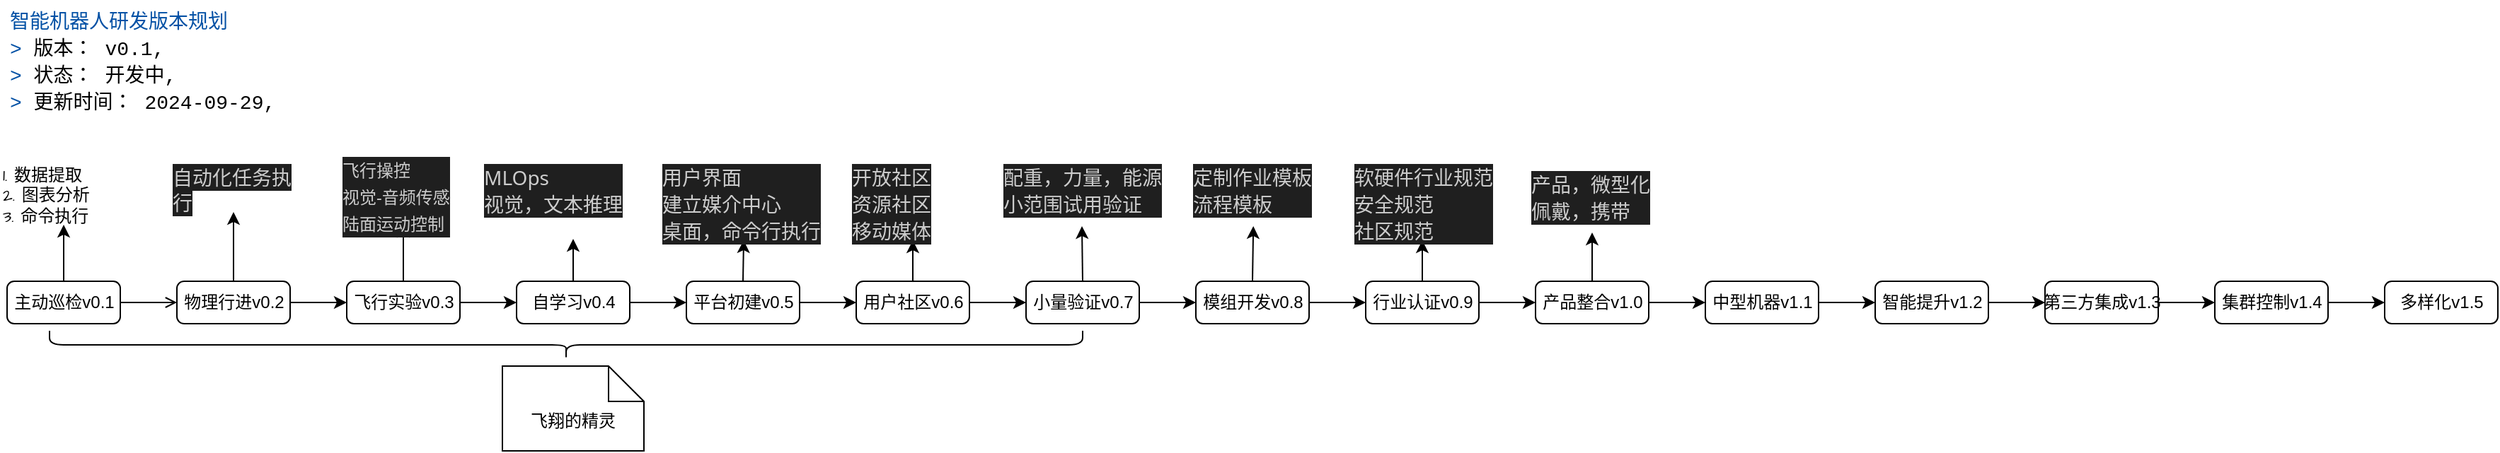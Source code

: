 <mxfile>
    <diagram id="8GXUK6UnKcaxdY2t-Lt6" name="Page-1">
        <mxGraphModel dx="1504" dy="593" grid="1" gridSize="10" guides="1" tooltips="1" connect="1" arrows="0" fold="1" page="1" pageScale="1" pageWidth="850" pageHeight="1100" math="0" shadow="0">
            <root>
                <mxCell id="0"/>
                <mxCell id="1" parent="0"/>
                <mxCell id="53" value="" style="edgeStyle=none;hachureGap=4;html=1;fontFamily=Architects Daughter;fontSource=https%3A%2F%2Ffonts.googleapis.com%2Fcss%3Ffamily%3DArchitects%2BDaughter;fontSize=16;" edge="1" parent="1" source="15" target="52">
                    <mxGeometry relative="1" as="geometry"/>
                </mxCell>
                <mxCell id="15" value="主动巡检v0.1" style="html=1;rounded=1;absoluteArcSize=1;arcSize=10;" parent="1" vertex="1">
                    <mxGeometry x="40" y="209" width="80" height="30" as="geometry"/>
                </mxCell>
                <mxCell id="16" value="" style="endArrow=open;html=1;rounded=0;align=center;verticalAlign=top;endFill=0;labelBackgroundColor=none;endSize=6;entryX=0;entryY=0.5;entryDx=0;entryDy=0;" parent="1" source="15" target="19" edge="1">
                    <mxGeometry relative="1" as="geometry">
                        <mxPoint x="160" y="224" as="targetPoint"/>
                    </mxGeometry>
                </mxCell>
                <mxCell id="22" value="" style="edgeStyle=none;html=1;" parent="1" source="19" target="21" edge="1">
                    <mxGeometry relative="1" as="geometry"/>
                </mxCell>
                <mxCell id="19" value="物理行进v0.2" style="html=1;rounded=1;absoluteArcSize=1;arcSize=10;" parent="1" vertex="1">
                    <mxGeometry x="160" y="209" width="80" height="30" as="geometry"/>
                </mxCell>
                <mxCell id="24" value="" style="edgeStyle=none;html=1;" parent="1" source="21" target="23" edge="1">
                    <mxGeometry relative="1" as="geometry"/>
                </mxCell>
                <mxCell id="67" style="edgeStyle=none;sketch=0;hachureGap=4;jiggle=2;curveFitting=1;html=1;exitX=0.5;exitY=0;exitDx=0;exitDy=0;entryX=0.5;entryY=1;entryDx=0;entryDy=0;fontFamily=Architects Daughter;fontSource=https%3A%2F%2Ffonts.googleapis.com%2Fcss%3Ffamily%3DArchitects%2BDaughter;fontSize=12;" edge="1" parent="1" source="21" target="57">
                    <mxGeometry relative="1" as="geometry"/>
                </mxCell>
                <mxCell id="21" value="飞行实验v0.3" style="html=1;rounded=1;absoluteArcSize=1;arcSize=10;" parent="1" vertex="1">
                    <mxGeometry x="280" y="209" width="80" height="30" as="geometry"/>
                </mxCell>
                <mxCell id="26" value="" style="edgeStyle=none;html=1;" parent="1" source="23" target="25" edge="1">
                    <mxGeometry relative="1" as="geometry"/>
                </mxCell>
                <mxCell id="68" style="edgeStyle=none;sketch=0;hachureGap=4;jiggle=2;curveFitting=1;html=1;exitX=0.5;exitY=0;exitDx=0;exitDy=0;entryX=0.5;entryY=1;entryDx=0;entryDy=0;fontFamily=Architects Daughter;fontSource=https%3A%2F%2Ffonts.googleapis.com%2Fcss%3Ffamily%3DArchitects%2BDaughter;fontSize=12;" edge="1" parent="1" source="23" target="58">
                    <mxGeometry relative="1" as="geometry"/>
                </mxCell>
                <mxCell id="23" value="自学习v0.4" style="html=1;rounded=1;absoluteArcSize=1;arcSize=10;fillColor=none;" parent="1" vertex="1">
                    <mxGeometry x="400" y="209" width="80" height="30" as="geometry"/>
                </mxCell>
                <mxCell id="28" value="" style="edgeStyle=none;html=1;" parent="1" source="25" target="27" edge="1">
                    <mxGeometry relative="1" as="geometry"/>
                </mxCell>
                <mxCell id="69" style="edgeStyle=none;sketch=0;hachureGap=4;jiggle=2;curveFitting=1;html=1;exitX=0.5;exitY=0;exitDx=0;exitDy=0;fontFamily=Architects Daughter;fontSource=https%3A%2F%2Ffonts.googleapis.com%2Fcss%3Ffamily%3DArchitects%2BDaughter;fontSize=12;" edge="1" parent="1" source="25" target="59">
                    <mxGeometry relative="1" as="geometry"/>
                </mxCell>
                <mxCell id="25" value="平台初建v0.5" style="html=1;rounded=1;absoluteArcSize=1;arcSize=10;fillColor=none;" parent="1" vertex="1">
                    <mxGeometry x="520" y="209" width="80" height="30" as="geometry"/>
                </mxCell>
                <mxCell id="30" value="" style="edgeStyle=none;html=1;" parent="1" source="27" target="29" edge="1">
                    <mxGeometry relative="1" as="geometry"/>
                </mxCell>
                <mxCell id="70" style="edgeStyle=none;sketch=0;hachureGap=4;jiggle=2;curveFitting=1;html=1;exitX=0.5;exitY=0;exitDx=0;exitDy=0;fontFamily=Architects Daughter;fontSource=https%3A%2F%2Ffonts.googleapis.com%2Fcss%3Ffamily%3DArchitects%2BDaughter;fontSize=12;" edge="1" parent="1" source="27" target="60">
                    <mxGeometry relative="1" as="geometry"/>
                </mxCell>
                <mxCell id="27" value="用户社区v0.6" style="html=1;rounded=1;absoluteArcSize=1;arcSize=10;fillColor=none;" parent="1" vertex="1">
                    <mxGeometry x="640" y="209" width="80" height="30" as="geometry"/>
                </mxCell>
                <mxCell id="32" value="" style="edgeStyle=none;html=1;" parent="1" source="29" target="31" edge="1">
                    <mxGeometry relative="1" as="geometry"/>
                </mxCell>
                <mxCell id="71" style="edgeStyle=none;sketch=0;hachureGap=4;jiggle=2;curveFitting=1;html=1;exitX=0.5;exitY=0;exitDx=0;exitDy=0;entryX=0.5;entryY=1;entryDx=0;entryDy=0;fontFamily=Architects Daughter;fontSource=https%3A%2F%2Ffonts.googleapis.com%2Fcss%3Ffamily%3DArchitects%2BDaughter;fontSize=12;" edge="1" parent="1" source="29" target="61">
                    <mxGeometry relative="1" as="geometry"/>
                </mxCell>
                <mxCell id="29" value="小量验证v0.7" style="html=1;rounded=1;absoluteArcSize=1;arcSize=10;fillColor=none;" parent="1" vertex="1">
                    <mxGeometry x="760" y="209" width="80" height="30" as="geometry"/>
                </mxCell>
                <mxCell id="34" value="" style="edgeStyle=none;html=1;" parent="1" source="31" target="33" edge="1">
                    <mxGeometry relative="1" as="geometry"/>
                </mxCell>
                <mxCell id="72" style="edgeStyle=none;sketch=0;hachureGap=4;jiggle=2;curveFitting=1;html=1;exitX=0.5;exitY=0;exitDx=0;exitDy=0;fontFamily=Architects Daughter;fontSource=https%3A%2F%2Ffonts.googleapis.com%2Fcss%3Ffamily%3DArchitects%2BDaughter;fontSize=12;" edge="1" parent="1" target="62">
                    <mxGeometry relative="1" as="geometry">
                        <mxPoint x="920" y="209" as="sourcePoint"/>
                        <mxPoint x="925" y="170" as="targetPoint"/>
                    </mxGeometry>
                </mxCell>
                <mxCell id="31" value="模组开发v0.8" style="html=1;rounded=1;absoluteArcSize=1;arcSize=10;fillColor=none;" parent="1" vertex="1">
                    <mxGeometry x="880" y="209" width="80" height="30" as="geometry"/>
                </mxCell>
                <mxCell id="36" value="" style="edgeStyle=none;html=1;" parent="1" source="33" target="35" edge="1">
                    <mxGeometry relative="1" as="geometry"/>
                </mxCell>
                <mxCell id="73" style="edgeStyle=none;sketch=0;hachureGap=4;jiggle=2;curveFitting=1;html=1;exitX=0.5;exitY=0;exitDx=0;exitDy=0;entryX=0.5;entryY=1;entryDx=0;entryDy=0;fontFamily=Architects Daughter;fontSource=https%3A%2F%2Ffonts.googleapis.com%2Fcss%3Ffamily%3DArchitects%2BDaughter;fontSize=12;" edge="1" parent="1" source="33" target="63">
                    <mxGeometry relative="1" as="geometry"/>
                </mxCell>
                <mxCell id="33" value="行业认证v0.9" style="html=1;rounded=1;absoluteArcSize=1;arcSize=10;fillColor=none;" parent="1" vertex="1">
                    <mxGeometry x="1000" y="209" width="80" height="30" as="geometry"/>
                </mxCell>
                <mxCell id="40" value="" style="edgeStyle=none;html=1;" parent="1" source="35" target="39" edge="1">
                    <mxGeometry relative="1" as="geometry"/>
                </mxCell>
                <mxCell id="74" style="edgeStyle=none;sketch=0;hachureGap=4;jiggle=2;curveFitting=1;html=1;exitX=0.5;exitY=0;exitDx=0;exitDy=0;entryX=0.5;entryY=1;entryDx=0;entryDy=0;fontFamily=Architects Daughter;fontSource=https%3A%2F%2Ffonts.googleapis.com%2Fcss%3Ffamily%3DArchitects%2BDaughter;fontSize=12;" edge="1" parent="1" source="35" target="65">
                    <mxGeometry relative="1" as="geometry"/>
                </mxCell>
                <mxCell id="35" value="产品整合v1.0" style="html=1;rounded=1;absoluteArcSize=1;arcSize=10;fillColor=none;" parent="1" vertex="1">
                    <mxGeometry x="1120" y="209" width="80" height="30" as="geometry"/>
                </mxCell>
                <mxCell id="37" value="飞翔的精灵" style="shape=note2;boundedLbl=1;whiteSpace=wrap;html=1;size=25;verticalAlign=top;align=center;" parent="1" vertex="1">
                    <mxGeometry x="390" y="269" width="100" height="60" as="geometry"/>
                </mxCell>
                <mxCell id="38" value="" style="shape=curlyBracket;whiteSpace=wrap;html=1;rounded=1;flipH=1;labelPosition=right;verticalLabelPosition=middle;align=left;verticalAlign=middle;rotation=90;" parent="1" vertex="1">
                    <mxGeometry x="425" y="-111" width="20" height="730" as="geometry"/>
                </mxCell>
                <mxCell id="42" value="" style="edgeStyle=none;html=1;" parent="1" source="39" target="41" edge="1">
                    <mxGeometry relative="1" as="geometry"/>
                </mxCell>
                <mxCell id="39" value="中型机器v1.1" style="html=1;rounded=1;absoluteArcSize=1;arcSize=10;fillColor=none;" parent="1" vertex="1">
                    <mxGeometry x="1240" y="209" width="80" height="30" as="geometry"/>
                </mxCell>
                <mxCell id="44" value="" style="edgeStyle=none;html=1;" parent="1" source="41" target="43" edge="1">
                    <mxGeometry relative="1" as="geometry"/>
                </mxCell>
                <mxCell id="41" value="智能提升v1.2" style="html=1;rounded=1;absoluteArcSize=1;arcSize=10;fillColor=none;" parent="1" vertex="1">
                    <mxGeometry x="1360" y="209" width="80" height="30" as="geometry"/>
                </mxCell>
                <mxCell id="46" value="" style="edgeStyle=none;html=1;" parent="1" source="43" target="45" edge="1">
                    <mxGeometry relative="1" as="geometry"/>
                </mxCell>
                <mxCell id="43" value="第三方集成v1.3" style="html=1;rounded=1;absoluteArcSize=1;arcSize=10;fillColor=none;" parent="1" vertex="1">
                    <mxGeometry x="1480" y="209" width="80" height="30" as="geometry"/>
                </mxCell>
                <mxCell id="48" value="" style="edgeStyle=none;html=1;" parent="1" source="45" target="47" edge="1">
                    <mxGeometry relative="1" as="geometry"/>
                </mxCell>
                <mxCell id="45" value="集群控制v1.4" style="html=1;rounded=1;absoluteArcSize=1;arcSize=10;fillColor=none;" parent="1" vertex="1">
                    <mxGeometry x="1600" y="209" width="80" height="30" as="geometry"/>
                </mxCell>
                <mxCell id="47" value="多样化v1.5" style="html=1;rounded=1;absoluteArcSize=1;arcSize=10;fillColor=none;" parent="1" vertex="1">
                    <mxGeometry x="1720" y="209" width="80" height="30" as="geometry"/>
                </mxCell>
                <mxCell id="49" value="&lt;div style=&quot;color: rgb(0, 0, 0); background-color: rgb(255, 255, 255); font-family: inconsolata, Consolas, Consolas, &amp;quot;Courier New&amp;quot;, monospace; font-weight: normal; font-size: 14px; line-height: 19px;&quot;&gt;&lt;div&gt;&lt;span style=&quot;color: #0451a5;&quot;&gt;智能机器人研发版本规划&lt;/span&gt;&lt;/div&gt;&lt;div&gt;&lt;span style=&quot;color: #0451a5;&quot;&gt;&amp;gt;&lt;/span&gt;&lt;span style=&quot;color: #000000;&quot;&gt; 版本： v0.1,&lt;/span&gt;&lt;/div&gt;&lt;div&gt;&lt;span style=&quot;color: #0451a5;&quot;&gt;&amp;gt;&lt;/span&gt;&lt;span style=&quot;color: #000000;&quot;&gt; 状态： 开发中,&lt;/span&gt;&lt;/div&gt;&lt;div&gt;&lt;span style=&quot;color: #0451a5;&quot;&gt;&amp;gt;&lt;/span&gt;&lt;span style=&quot;color: #000000;&quot;&gt; 更新时间： 2024-09-29,&lt;/span&gt;&lt;/div&gt;&lt;/div&gt;" style="text;whiteSpace=wrap;html=1;fontSize=20;fontFamily=Architects Daughter;" parent="1" vertex="1">
                    <mxGeometry x="40" y="10" width="210" height="80" as="geometry"/>
                </mxCell>
                <mxCell id="52" value="&lt;div style=&quot;font-size: 12px;&quot;&gt;&lt;span style=&quot;background-color: initial;&quot;&gt;&lt;font style=&quot;font-size: 12px;&quot;&gt;1.&amp;nbsp;数据提取&lt;/font&gt;&lt;/span&gt;&lt;/div&gt;&lt;div style=&quot;font-size: 12px;&quot;&gt;&lt;span style=&quot;background-color: initial;&quot;&gt;&lt;font style=&quot;font-size: 12px;&quot;&gt;2.&amp;nbsp;图表分析&lt;/font&gt;&lt;/span&gt;&lt;/div&gt;&lt;div style=&quot;font-size: 12px;&quot;&gt;&lt;span style=&quot;background-color: initial;&quot;&gt;&lt;font style=&quot;font-size: 12px;&quot;&gt;3.&amp;nbsp;命令执行&lt;/font&gt;&lt;/span&gt;&lt;/div&gt;" style="whiteSpace=wrap;html=1;rounded=1;arcSize=10;hachureGap=4;fontFamily=Architects Daughter;fontSource=https%3A%2F%2Ffonts.googleapis.com%2Fcss%3Ffamily%3DArchitects%2BDaughter;fontSize=20;fillColor=default;strokeColor=none;align=left;" vertex="1" parent="1">
                    <mxGeometry x="35" y="129" width="90" height="40" as="geometry"/>
                </mxCell>
                <mxCell id="56" value="&lt;div style=&quot;font-size: 12px;&quot;&gt;&lt;span style=&quot;background-color: rgb(31, 31, 31); color: rgb(204, 204, 204); font-family: inconsolata, Consolas, &amp;quot;Segoe UI&amp;quot;, Consolas, &amp;quot;Courier New&amp;quot;, monospace; font-size: 14px;&quot;&gt;自动化任务执行&lt;/span&gt;&lt;/div&gt;" style="whiteSpace=wrap;html=1;rounded=1;arcSize=10;hachureGap=4;fontFamily=Architects Daughter;fontSource=https%3A%2F%2Ffonts.googleapis.com%2Fcss%3Ffamily%3DArchitects%2BDaughter;fontSize=20;fillColor=default;strokeColor=none;align=left;" vertex="1" parent="1">
                    <mxGeometry x="155" y="124.5" width="90" height="40" as="geometry"/>
                </mxCell>
                <mxCell id="57" value="&lt;div style=&quot;font-size: 12px;&quot;&gt;&lt;div style=&quot;color: rgb(204, 204, 204); background-color: rgb(31, 31, 31); font-family: inconsolata, Consolas, &amp;quot;Segoe UI&amp;quot;, Consolas, &amp;quot;Courier New&amp;quot;, monospace; line-height: 19px;&quot;&gt;&lt;div&gt;飞行操控&lt;/div&gt;&lt;div&gt;视觉-音频传感&lt;/div&gt;&lt;div&gt;&lt;div style=&quot;line-height: 19px;&quot;&gt;陆面运动控制&lt;/div&gt;&lt;/div&gt;&lt;/div&gt;&lt;/div&gt;" style="whiteSpace=wrap;html=1;rounded=1;arcSize=10;hachureGap=4;fontFamily=Architects Daughter;fontSource=https%3A%2F%2Ffonts.googleapis.com%2Fcss%3Ffamily%3DArchitects%2BDaughter;fontSize=20;fillColor=default;strokeColor=none;align=left;" vertex="1" parent="1">
                    <mxGeometry x="275" y="129" width="90" height="40" as="geometry"/>
                </mxCell>
                <mxCell id="58" value="&lt;div style=&quot;color: rgb(204, 204, 204); background-color: rgb(31, 31, 31); font-family: inconsolata, Consolas, &amp;quot;Segoe UI&amp;quot;, Consolas, &amp;quot;Courier New&amp;quot;, monospace; font-weight: normal; font-size: 14px; line-height: 19px;&quot;&gt;&lt;div&gt;&lt;span style=&quot;color: #cccccc;&quot;&gt;MLOps&lt;/span&gt;&lt;/div&gt;&lt;div&gt;&lt;span style=&quot;color: #cccccc;&quot;&gt;视觉，文本推理&lt;/span&gt;&lt;/div&gt;&lt;/div&gt;" style="text;whiteSpace=wrap;html=1;fontSize=12;fontFamily=Architects Daughter;" vertex="1" parent="1">
                    <mxGeometry x="375" y="119" width="130" height="60" as="geometry"/>
                </mxCell>
                <mxCell id="59" value="&lt;div style=&quot;color: rgb(204, 204, 204); background-color: rgb(31, 31, 31); font-family: inconsolata, Consolas, &amp;quot;Segoe UI&amp;quot;, Consolas, &amp;quot;Courier New&amp;quot;, monospace; font-weight: normal; font-size: 14px; line-height: 19px;&quot;&gt;&lt;div&gt;&lt;span style=&quot;color: #cccccc;&quot;&gt;用户界面&lt;/span&gt;&lt;/div&gt;&lt;div&gt;&lt;span style=&quot;color: #cccccc;&quot;&gt;建立媒介中心&lt;/span&gt;&lt;/div&gt;&lt;div&gt;&lt;span style=&quot;color: #cccccc;&quot;&gt;桌面，命令行执行&lt;/span&gt;&lt;/div&gt;&lt;/div&gt;" style="text;whiteSpace=wrap;html=1;fontSize=12;fontFamily=Architects Daughter;" vertex="1" parent="1">
                    <mxGeometry x="501" y="119" width="120" height="61" as="geometry"/>
                </mxCell>
                <mxCell id="60" value="&lt;div style=&quot;color: rgb(204, 204, 204); background-color: rgb(31, 31, 31); font-family: inconsolata, Consolas, &amp;quot;Segoe UI&amp;quot;, Consolas, &amp;quot;Courier New&amp;quot;, monospace; font-weight: normal; font-size: 14px; line-height: 19px;&quot;&gt;&lt;div&gt;&lt;span style=&quot;color: #cccccc;&quot;&gt;开放社区&lt;/span&gt;&lt;/div&gt;&lt;div&gt;&lt;div style=&quot;line-height: 19px;&quot;&gt;资源社区&lt;/div&gt;&lt;/div&gt;&lt;div style=&quot;line-height: 19px;&quot;&gt;移动媒体&lt;/div&gt;&lt;/div&gt;" style="text;whiteSpace=wrap;html=1;fontSize=12;fontFamily=Architects Daughter;" vertex="1" parent="1">
                    <mxGeometry x="635" y="119" width="90" height="61" as="geometry"/>
                </mxCell>
                <mxCell id="61" value="&lt;div style=&quot;color: rgb(204, 204, 204); background-color: rgb(31, 31, 31); font-family: inconsolata, Consolas, &amp;quot;Segoe UI&amp;quot;, Consolas, &amp;quot;Courier New&amp;quot;, monospace; font-weight: normal; font-size: 14px; line-height: 19px;&quot;&gt;&lt;div&gt;&lt;span style=&quot;color: #cccccc;&quot;&gt;配重，力量，&lt;/span&gt;能源&lt;/div&gt;&lt;div&gt;&lt;span style=&quot;color: #cccccc;&quot;&gt;小范围试用验证&lt;/span&gt;&lt;/div&gt;&lt;/div&gt;" style="text;whiteSpace=wrap;html=1;fontSize=12;fontFamily=Architects Daughter;" vertex="1" parent="1">
                    <mxGeometry x="742" y="119" width="115" height="51" as="geometry"/>
                </mxCell>
                <mxCell id="62" value="&lt;div style=&quot;color: rgb(204, 204, 204); background-color: rgb(31, 31, 31); font-family: inconsolata, Consolas, &amp;quot;Segoe UI&amp;quot;, Consolas, &amp;quot;Courier New&amp;quot;, monospace; font-weight: normal; font-size: 14px; line-height: 19px;&quot;&gt;&lt;div&gt;&lt;span style=&quot;color: #cccccc;&quot;&gt;定制作业模板&lt;/span&gt;&lt;/div&gt;&lt;div&gt;&lt;span style=&quot;color: #cccccc;&quot;&gt;流程模板&lt;/span&gt;&lt;/div&gt;&lt;/div&gt;" style="text;whiteSpace=wrap;html=1;fontSize=12;fontFamily=Architects Daughter;" vertex="1" parent="1">
                    <mxGeometry x="876" y="119" width="90" height="51" as="geometry"/>
                </mxCell>
                <mxCell id="63" value="&lt;div style=&quot;color: rgb(204, 204, 204); background-color: rgb(31, 31, 31); font-family: inconsolata, Consolas, &amp;quot;Segoe UI&amp;quot;, Consolas, &amp;quot;Courier New&amp;quot;, monospace; font-weight: normal; font-size: 14px; line-height: 19px;&quot;&gt;&lt;div&gt;&lt;span style=&quot;color: #cccccc;&quot;&gt;软硬件行业规范&lt;/span&gt;&lt;/div&gt;&lt;div&gt;&lt;span style=&quot;color: #cccccc;&quot;&gt;安全规范&lt;/span&gt;&lt;/div&gt;&lt;div&gt;&lt;span style=&quot;color: #cccccc;&quot;&gt;社区规范&lt;/span&gt;&lt;/div&gt;&lt;/div&gt;" style="text;whiteSpace=wrap;html=1;fontSize=12;fontFamily=Architects Daughter;" vertex="1" parent="1">
                    <mxGeometry x="990" y="119" width="100" height="61" as="geometry"/>
                </mxCell>
                <mxCell id="65" value="&lt;div style=&quot;color: rgb(204, 204, 204); background-color: rgb(31, 31, 31); font-family: inconsolata, Consolas, &amp;quot;Segoe UI&amp;quot;, Consolas, &amp;quot;Courier New&amp;quot;, monospace; font-weight: normal; font-size: 14px; line-height: 19px;&quot;&gt;&lt;div&gt;&lt;span style=&quot;color: #cccccc;&quot;&gt;产品，微型化&lt;/span&gt;&lt;/div&gt;&lt;div&gt;&lt;span style=&quot;color: #cccccc;&quot;&gt;佩戴，携带&lt;/span&gt;&lt;/div&gt;&lt;/div&gt;" style="text;whiteSpace=wrap;html=1;fontSize=12;fontFamily=Architects Daughter;" vertex="1" parent="1">
                    <mxGeometry x="1115" y="123.5" width="90" height="51" as="geometry"/>
                </mxCell>
                <mxCell id="66" value="" style="edgeStyle=none;hachureGap=4;html=1;fontFamily=Architects Daughter;fontSource=https%3A%2F%2Ffonts.googleapis.com%2Fcss%3Ffamily%3DArchitects%2BDaughter;fontSize=16;exitX=0.5;exitY=0;exitDx=0;exitDy=0;" edge="1" parent="1" source="19">
                    <mxGeometry relative="1" as="geometry">
                        <mxPoint x="90" y="219" as="sourcePoint"/>
                        <mxPoint x="200" y="160" as="targetPoint"/>
                    </mxGeometry>
                </mxCell>
            </root>
        </mxGraphModel>
    </diagram>
</mxfile>